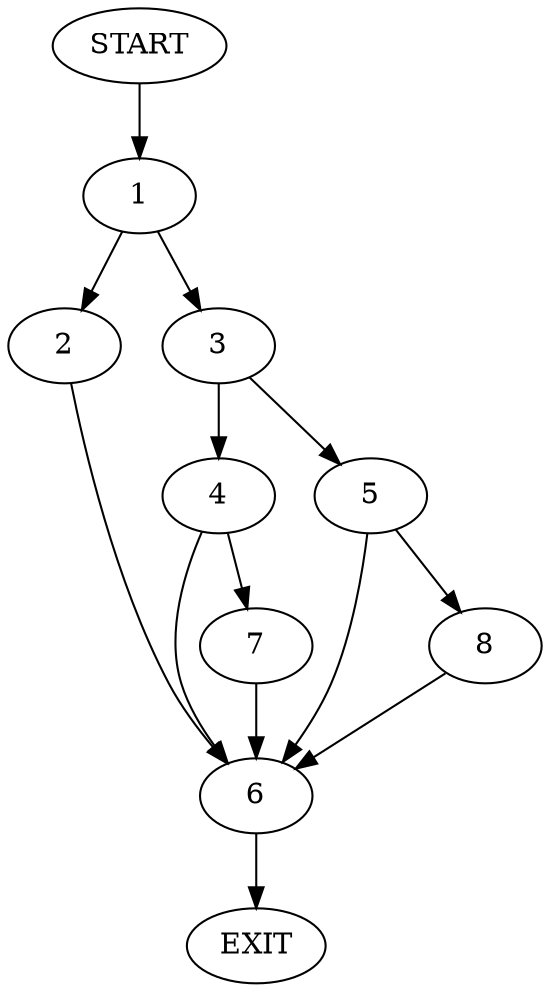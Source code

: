 digraph {
0 [label="START"]
9 [label="EXIT"]
0 -> 1
1 -> 2
1 -> 3
3 -> 4
3 -> 5
2 -> 6
6 -> 9
4 -> 6
4 -> 7
5 -> 6
5 -> 8
7 -> 6
8 -> 6
}
